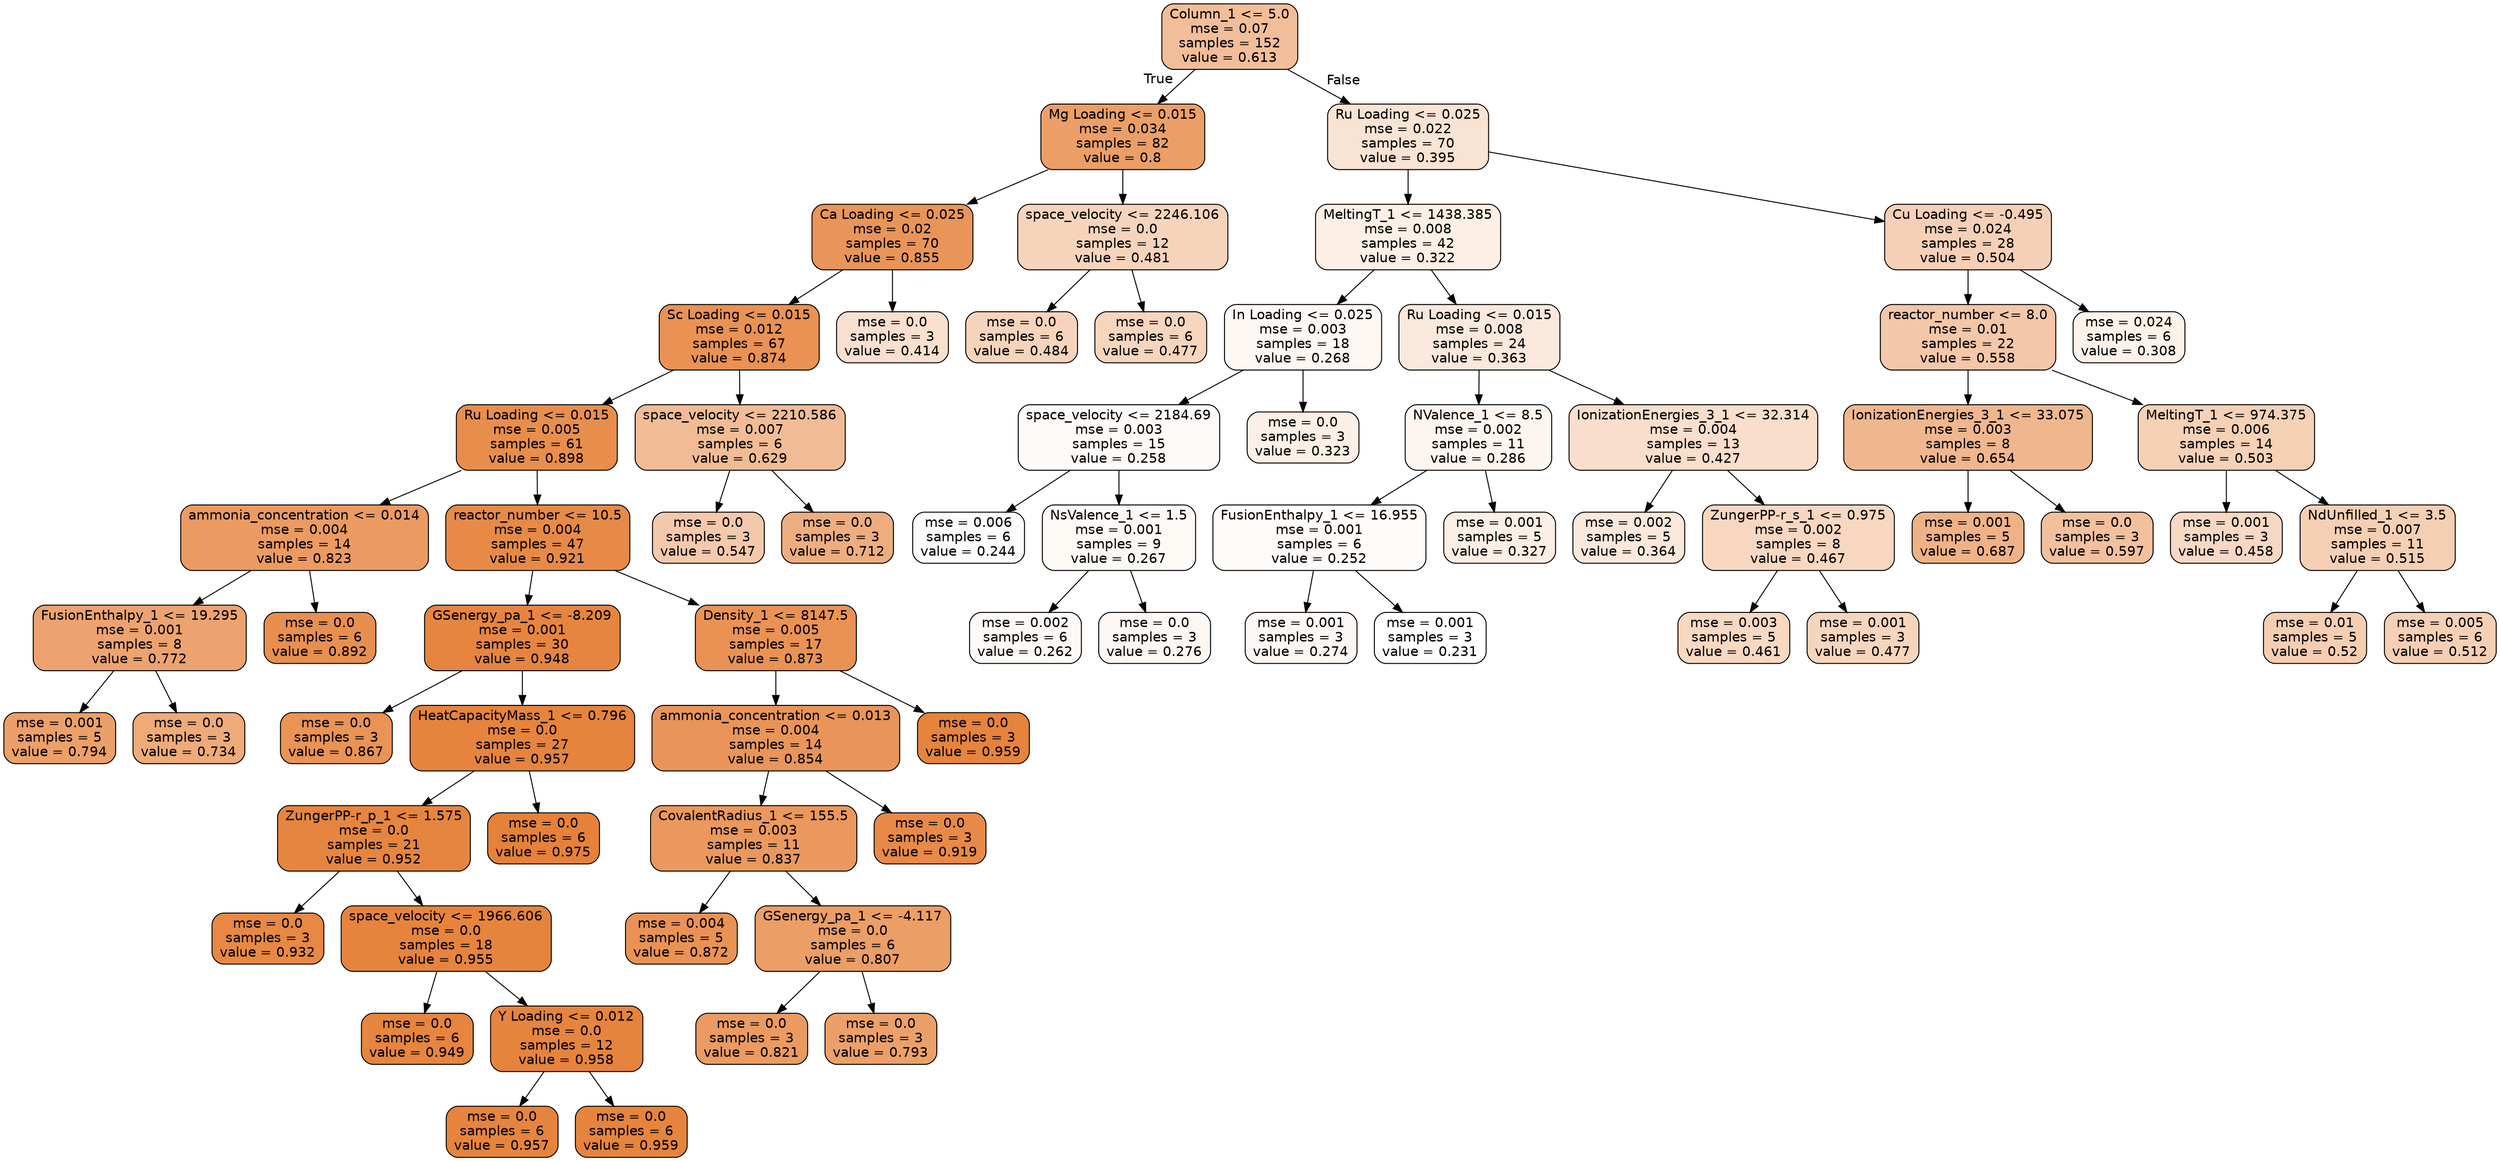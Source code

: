 digraph Tree {
node [shape=box, style="filled, rounded", color="black", fontname=helvetica] ;
edge [fontname=helvetica] ;
0 [label="Column_1 <= 5.0\nmse = 0.07\nsamples = 152\nvalue = 0.613", fillcolor="#e5813983"] ;
1 [label="Mg Loading <= 0.015\nmse = 0.034\nsamples = 82\nvalue = 0.8", fillcolor="#e58139c3"] ;
0 -> 1 [labeldistance=2.5, labelangle=45, headlabel="True"] ;
2 [label="Ca Loading <= 0.025\nmse = 0.02\nsamples = 70\nvalue = 0.855", fillcolor="#e58139d6"] ;
1 -> 2 ;
3 [label="Sc Loading <= 0.015\nmse = 0.012\nsamples = 67\nvalue = 0.874", fillcolor="#e58139dc"] ;
2 -> 3 ;
4 [label="Ru Loading <= 0.015\nmse = 0.005\nsamples = 61\nvalue = 0.898", fillcolor="#e58139e5"] ;
3 -> 4 ;
5 [label="ammonia_concentration <= 0.014\nmse = 0.004\nsamples = 14\nvalue = 0.823", fillcolor="#e58139cb"] ;
4 -> 5 ;
6 [label="FusionEnthalpy_1 <= 19.295\nmse = 0.001\nsamples = 8\nvalue = 0.772", fillcolor="#e58139b9"] ;
5 -> 6 ;
7 [label="mse = 0.001\nsamples = 5\nvalue = 0.794", fillcolor="#e58139c1"] ;
6 -> 7 ;
8 [label="mse = 0.0\nsamples = 3\nvalue = 0.734", fillcolor="#e58139ac"] ;
6 -> 8 ;
9 [label="mse = 0.0\nsamples = 6\nvalue = 0.892", fillcolor="#e58139e2"] ;
5 -> 9 ;
10 [label="reactor_number <= 10.5\nmse = 0.004\nsamples = 47\nvalue = 0.921", fillcolor="#e58139ec"] ;
4 -> 10 ;
11 [label="GSenergy_pa_1 <= -8.209\nmse = 0.001\nsamples = 30\nvalue = 0.948", fillcolor="#e58139f6"] ;
10 -> 11 ;
12 [label="mse = 0.0\nsamples = 3\nvalue = 0.867", fillcolor="#e58139da"] ;
11 -> 12 ;
13 [label="HeatCapacityMass_1 <= 0.796\nmse = 0.0\nsamples = 27\nvalue = 0.957", fillcolor="#e58139f9"] ;
11 -> 13 ;
14 [label="ZungerPP-r_p_1 <= 1.575\nmse = 0.0\nsamples = 21\nvalue = 0.952", fillcolor="#e58139f7"] ;
13 -> 14 ;
15 [label="mse = 0.0\nsamples = 3\nvalue = 0.932", fillcolor="#e58139f0"] ;
14 -> 15 ;
16 [label="space_velocity <= 1966.606\nmse = 0.0\nsamples = 18\nvalue = 0.955", fillcolor="#e58139f8"] ;
14 -> 16 ;
17 [label="mse = 0.0\nsamples = 6\nvalue = 0.949", fillcolor="#e58139f6"] ;
16 -> 17 ;
18 [label="Y Loading <= 0.012\nmse = 0.0\nsamples = 12\nvalue = 0.958", fillcolor="#e58139f9"] ;
16 -> 18 ;
19 [label="mse = 0.0\nsamples = 6\nvalue = 0.957", fillcolor="#e58139f9"] ;
18 -> 19 ;
20 [label="mse = 0.0\nsamples = 6\nvalue = 0.959", fillcolor="#e58139f9"] ;
18 -> 20 ;
21 [label="mse = 0.0\nsamples = 6\nvalue = 0.975", fillcolor="#e58139ff"] ;
13 -> 21 ;
22 [label="Density_1 <= 8147.5\nmse = 0.005\nsamples = 17\nvalue = 0.873", fillcolor="#e58139dc"] ;
10 -> 22 ;
23 [label="ammonia_concentration <= 0.013\nmse = 0.004\nsamples = 14\nvalue = 0.854", fillcolor="#e58139d6"] ;
22 -> 23 ;
24 [label="CovalentRadius_1 <= 155.5\nmse = 0.003\nsamples = 11\nvalue = 0.837", fillcolor="#e58139d0"] ;
23 -> 24 ;
25 [label="mse = 0.004\nsamples = 5\nvalue = 0.872", fillcolor="#e58139dc"] ;
24 -> 25 ;
26 [label="GSenergy_pa_1 <= -4.117\nmse = 0.0\nsamples = 6\nvalue = 0.807", fillcolor="#e58139c5"] ;
24 -> 26 ;
27 [label="mse = 0.0\nsamples = 3\nvalue = 0.821", fillcolor="#e58139ca"] ;
26 -> 27 ;
28 [label="mse = 0.0\nsamples = 3\nvalue = 0.793", fillcolor="#e58139c1"] ;
26 -> 28 ;
29 [label="mse = 0.0\nsamples = 3\nvalue = 0.919", fillcolor="#e58139ec"] ;
23 -> 29 ;
30 [label="mse = 0.0\nsamples = 3\nvalue = 0.959", fillcolor="#e58139fa"] ;
22 -> 30 ;
31 [label="space_velocity <= 2210.586\nmse = 0.007\nsamples = 6\nvalue = 0.629", fillcolor="#e5813988"] ;
3 -> 31 ;
32 [label="mse = 0.0\nsamples = 3\nvalue = 0.547", fillcolor="#e581396c"] ;
31 -> 32 ;
33 [label="mse = 0.0\nsamples = 3\nvalue = 0.712", fillcolor="#e58139a5"] ;
31 -> 33 ;
34 [label="mse = 0.0\nsamples = 3\nvalue = 0.414", fillcolor="#e581393f"] ;
2 -> 34 ;
35 [label="space_velocity <= 2246.106\nmse = 0.0\nsamples = 12\nvalue = 0.481", fillcolor="#e5813956"] ;
1 -> 35 ;
36 [label="mse = 0.0\nsamples = 6\nvalue = 0.484", fillcolor="#e5813957"] ;
35 -> 36 ;
37 [label="mse = 0.0\nsamples = 6\nvalue = 0.477", fillcolor="#e5813954"] ;
35 -> 37 ;
38 [label="Ru Loading <= 0.025\nmse = 0.022\nsamples = 70\nvalue = 0.395", fillcolor="#e5813938"] ;
0 -> 38 [labeldistance=2.5, labelangle=-45, headlabel="False"] ;
39 [label="MeltingT_1 <= 1438.385\nmse = 0.008\nsamples = 42\nvalue = 0.322", fillcolor="#e581391f"] ;
38 -> 39 ;
40 [label="In Loading <= 0.025\nmse = 0.003\nsamples = 18\nvalue = 0.268", fillcolor="#e581390d"] ;
39 -> 40 ;
41 [label="space_velocity <= 2184.69\nmse = 0.003\nsamples = 15\nvalue = 0.258", fillcolor="#e5813909"] ;
40 -> 41 ;
42 [label="mse = 0.006\nsamples = 6\nvalue = 0.244", fillcolor="#e5813905"] ;
41 -> 42 ;
43 [label="NsValence_1 <= 1.5\nmse = 0.001\nsamples = 9\nvalue = 0.267", fillcolor="#e581390c"] ;
41 -> 43 ;
44 [label="mse = 0.002\nsamples = 6\nvalue = 0.262", fillcolor="#e581390b"] ;
43 -> 44 ;
45 [label="mse = 0.0\nsamples = 3\nvalue = 0.276", fillcolor="#e581390f"] ;
43 -> 45 ;
46 [label="mse = 0.0\nsamples = 3\nvalue = 0.323", fillcolor="#e581391f"] ;
40 -> 46 ;
47 [label="Ru Loading <= 0.015\nmse = 0.008\nsamples = 24\nvalue = 0.363", fillcolor="#e581392d"] ;
39 -> 47 ;
48 [label="NValence_1 <= 8.5\nmse = 0.002\nsamples = 11\nvalue = 0.286", fillcolor="#e5813913"] ;
47 -> 48 ;
49 [label="FusionEnthalpy_1 <= 16.955\nmse = 0.001\nsamples = 6\nvalue = 0.252", fillcolor="#e5813907"] ;
48 -> 49 ;
50 [label="mse = 0.001\nsamples = 3\nvalue = 0.274", fillcolor="#e581390f"] ;
49 -> 50 ;
51 [label="mse = 0.001\nsamples = 3\nvalue = 0.231", fillcolor="#e5813900"] ;
49 -> 51 ;
52 [label="mse = 0.001\nsamples = 5\nvalue = 0.327", fillcolor="#e5813921"] ;
48 -> 52 ;
53 [label="IonizationEnergies_3_1 <= 32.314\nmse = 0.004\nsamples = 13\nvalue = 0.427", fillcolor="#e5813943"] ;
47 -> 53 ;
54 [label="mse = 0.002\nsamples = 5\nvalue = 0.364", fillcolor="#e581392e"] ;
53 -> 54 ;
55 [label="ZungerPP-r_s_1 <= 0.975\nmse = 0.002\nsamples = 8\nvalue = 0.467", fillcolor="#e5813951"] ;
53 -> 55 ;
56 [label="mse = 0.003\nsamples = 5\nvalue = 0.461", fillcolor="#e581394f"] ;
55 -> 56 ;
57 [label="mse = 0.001\nsamples = 3\nvalue = 0.477", fillcolor="#e5813954"] ;
55 -> 57 ;
58 [label="Cu Loading <= -0.495\nmse = 0.024\nsamples = 28\nvalue = 0.504", fillcolor="#e581395e"] ;
38 -> 58 ;
59 [label="reactor_number <= 8.0\nmse = 0.01\nsamples = 22\nvalue = 0.558", fillcolor="#e5813970"] ;
58 -> 59 ;
60 [label="IonizationEnergies_3_1 <= 33.075\nmse = 0.003\nsamples = 8\nvalue = 0.654", fillcolor="#e5813991"] ;
59 -> 60 ;
61 [label="mse = 0.001\nsamples = 5\nvalue = 0.687", fillcolor="#e581399c"] ;
60 -> 61 ;
62 [label="mse = 0.0\nsamples = 3\nvalue = 0.597", fillcolor="#e581397e"] ;
60 -> 62 ;
63 [label="MeltingT_1 <= 974.375\nmse = 0.006\nsamples = 14\nvalue = 0.503", fillcolor="#e581395d"] ;
59 -> 63 ;
64 [label="mse = 0.001\nsamples = 3\nvalue = 0.458", fillcolor="#e581394e"] ;
63 -> 64 ;
65 [label="NdUnfilled_1 <= 3.5\nmse = 0.007\nsamples = 11\nvalue = 0.515", fillcolor="#e5813961"] ;
63 -> 65 ;
66 [label="mse = 0.01\nsamples = 5\nvalue = 0.52", fillcolor="#e5813963"] ;
65 -> 66 ;
67 [label="mse = 0.005\nsamples = 6\nvalue = 0.512", fillcolor="#e5813960"] ;
65 -> 67 ;
68 [label="mse = 0.024\nsamples = 6\nvalue = 0.308", fillcolor="#e581391a"] ;
58 -> 68 ;
}